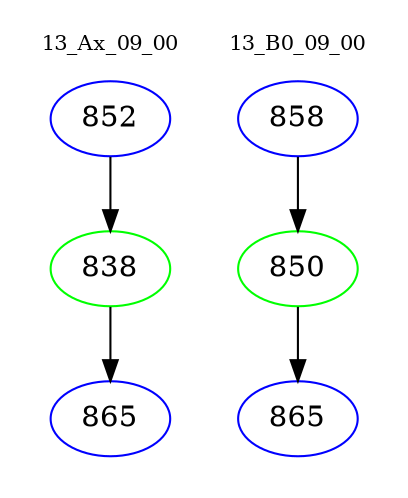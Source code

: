 digraph{
subgraph cluster_0 {
color = white
label = "13_Ax_09_00";
fontsize=10;
T0_852 [label="852", color="blue"]
T0_852 -> T0_838 [color="black"]
T0_838 [label="838", color="green"]
T0_838 -> T0_865 [color="black"]
T0_865 [label="865", color="blue"]
}
subgraph cluster_1 {
color = white
label = "13_B0_09_00";
fontsize=10;
T1_858 [label="858", color="blue"]
T1_858 -> T1_850 [color="black"]
T1_850 [label="850", color="green"]
T1_850 -> T1_865 [color="black"]
T1_865 [label="865", color="blue"]
}
}
